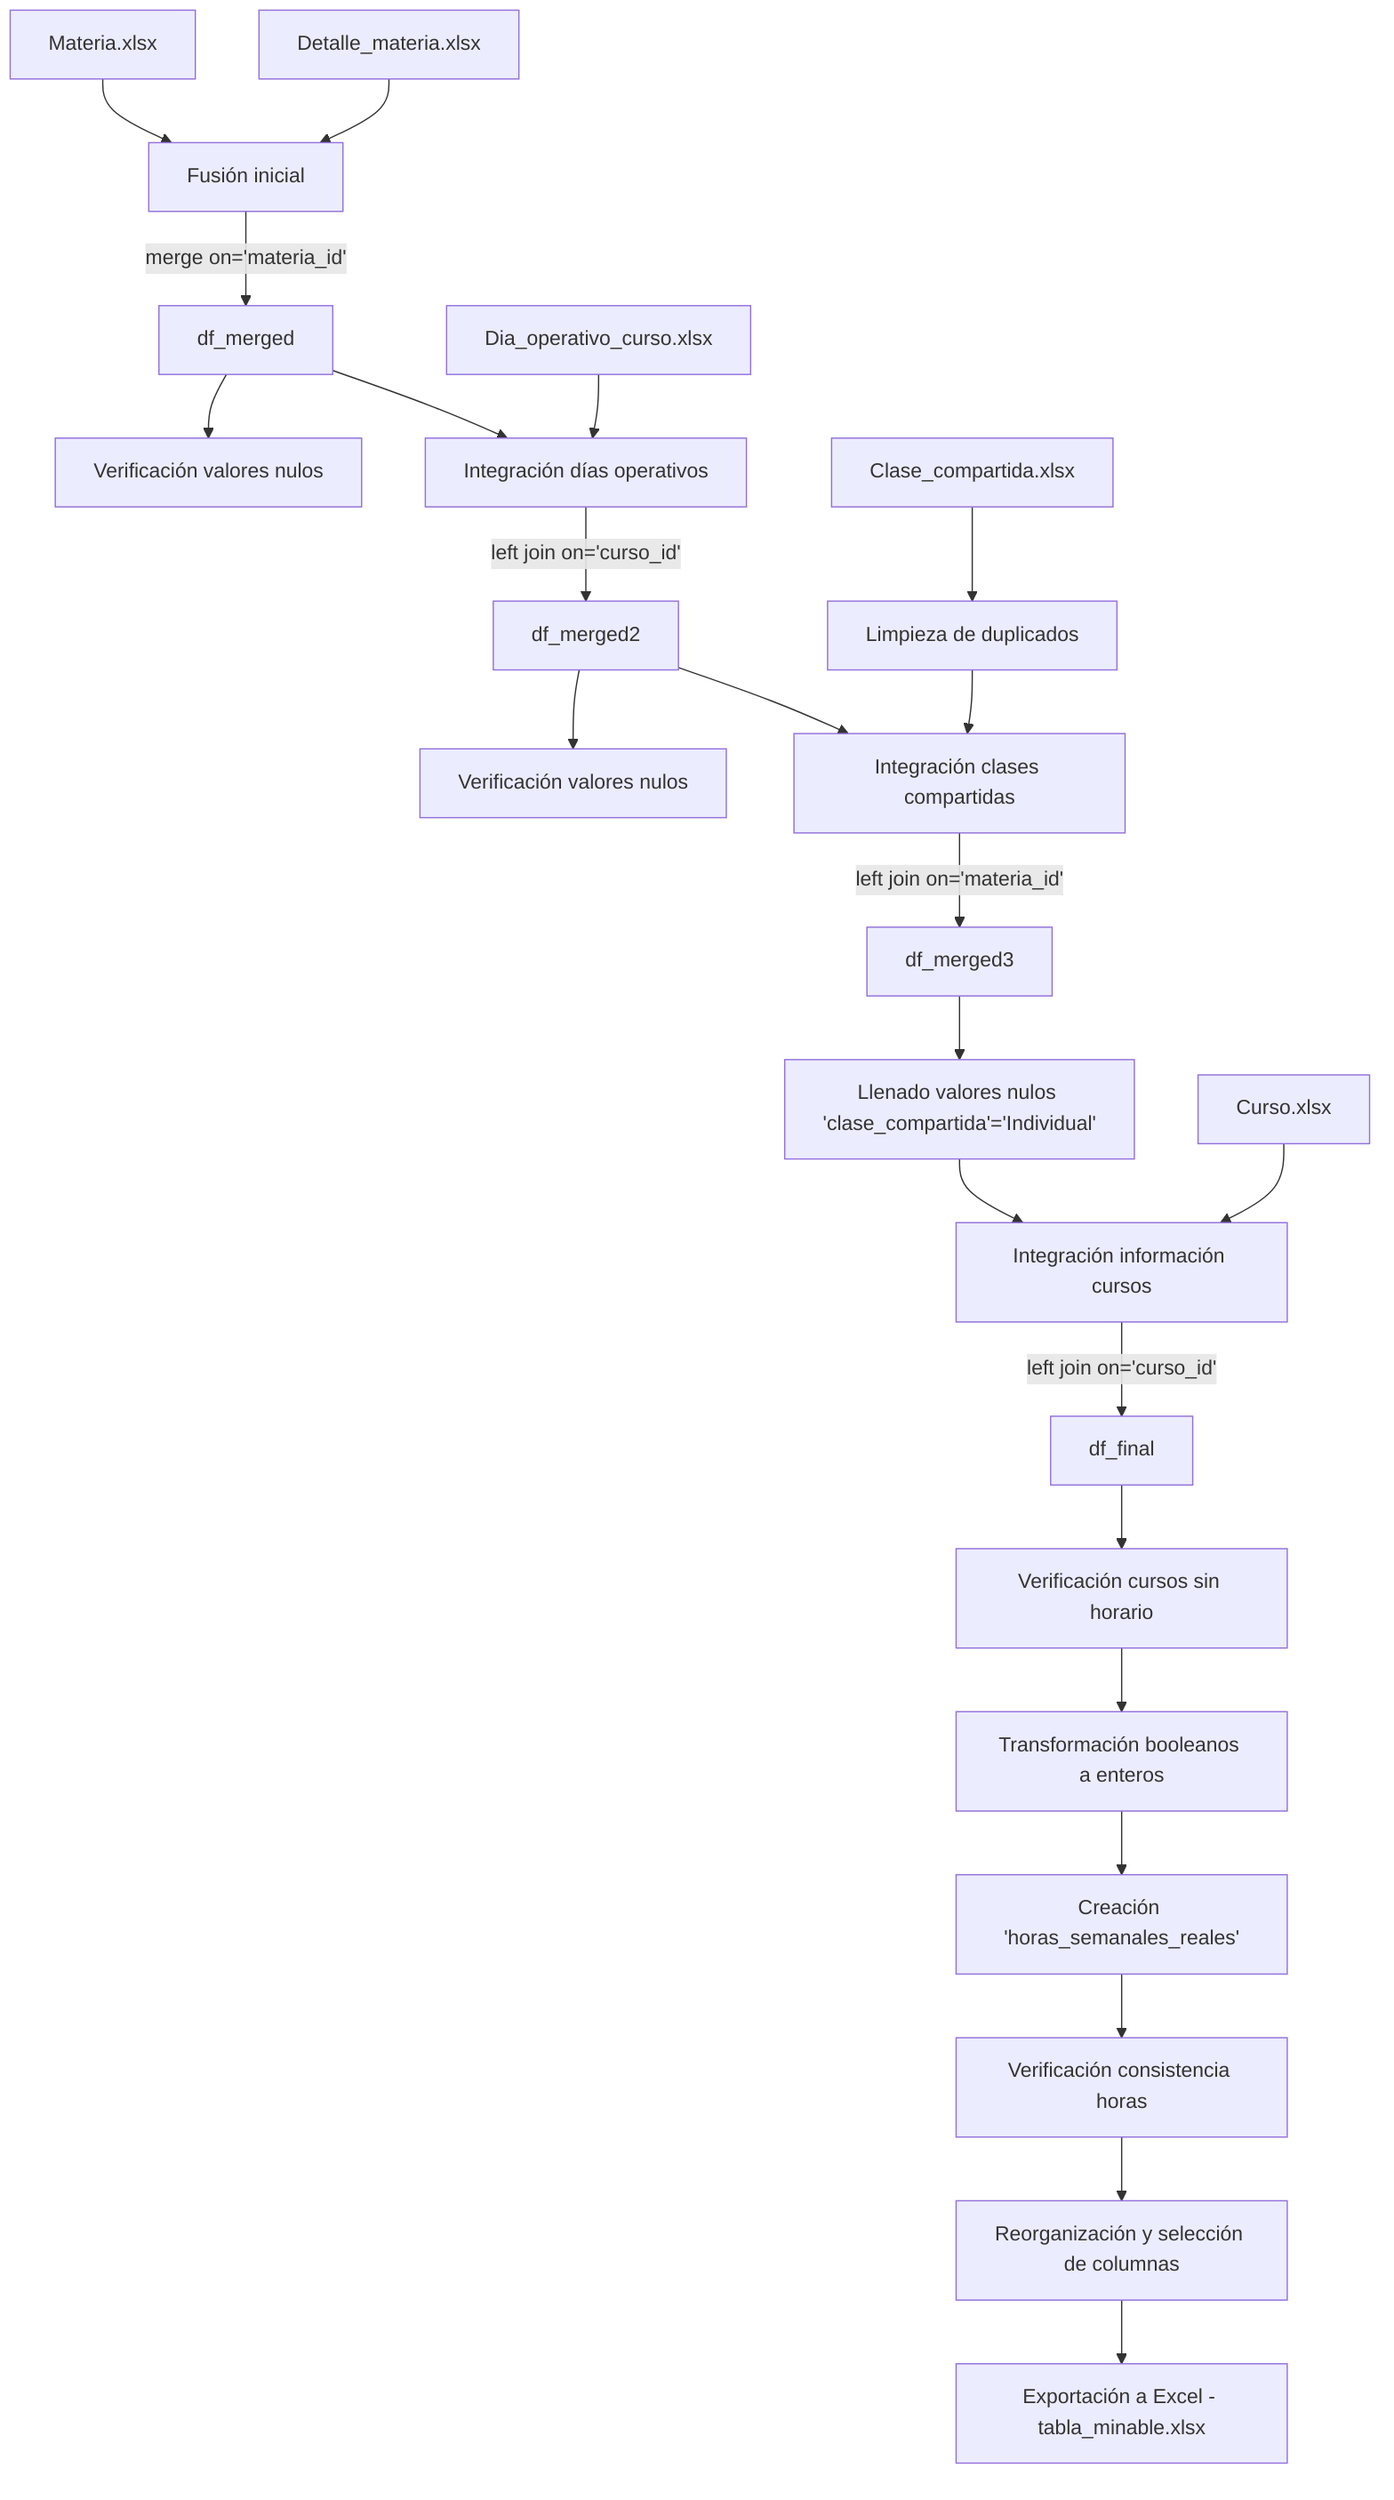 flowchart TD
    A[Materia.xlsx] --> C[Fusión inicial]
    B[Detalle_materia.xlsx] --> C
    C -->|"merge on='materia_id'"| D[df_merged]
    D --> E[Verificación valores nulos]
    
    F[Dia_operativo_curso.xlsx] --> G[Integración días operativos]
    D --> G
    G -->|"left join on='curso_id'"| H[df_merged2]
    H --> I[Verificación valores nulos]
    
    J[Clase_compartida.xlsx] --> K[Limpieza de duplicados]
    K --> L[Integración clases compartidas]
    H --> L
    L -->|"left join on='materia_id'"| M[df_merged3]
    M --> N[Llenado valores nulos 'clase_compartida'='Individual']
    
    O[Curso.xlsx] --> P[Integración información cursos]
    N --> P
    P -->|"left join on='curso_id'"| Q[df_final]
    Q --> R[Verificación cursos sin horario]
    
    R --> S[Transformación booleanos a enteros]
    S --> T[Creación 'horas_semanales_reales']
    T --> U[Verificación consistencia horas]
    U --> V[Reorganización y selección de columnas]
    V --> W[Exportación a Excel - tabla_minable.xlsx]
